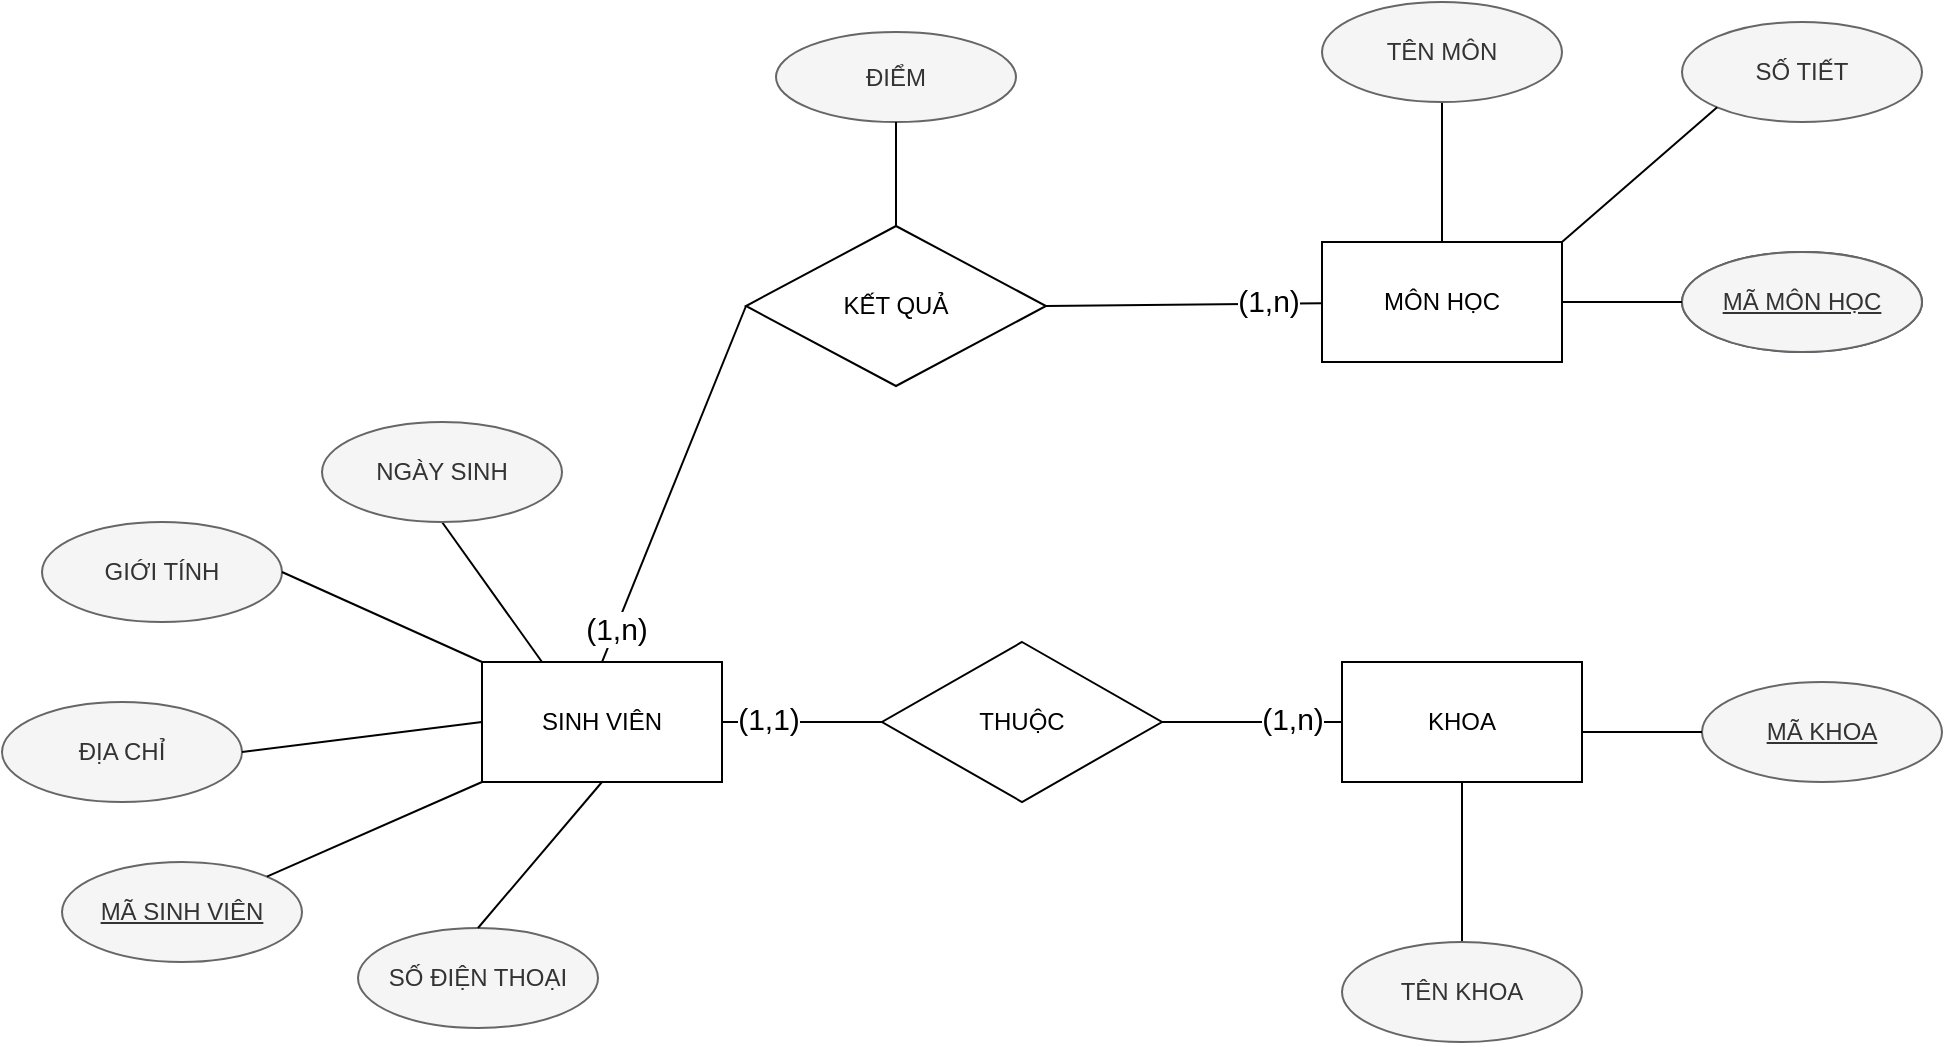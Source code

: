 <mxfile>
    <diagram id="HLIgxDecy3yWuj-dWiE-" name="Page-1">
        <mxGraphModel dx="2168" dy="690" grid="0" gridSize="10" guides="1" tooltips="1" connect="1" arrows="1" fold="1" page="1" pageScale="1" pageWidth="850" pageHeight="1400" math="0" shadow="0">
            <root>
                <mxCell id="0"/>
                <mxCell id="1" parent="0"/>
                <mxCell id="2" value="SINH VIÊN" style="rounded=0;whiteSpace=wrap;html=1;" parent="1" vertex="1">
                    <mxGeometry x="-240" y="780" width="120" height="60" as="geometry"/>
                </mxCell>
                <mxCell id="3" value="MÔN HỌC" style="rounded=0;whiteSpace=wrap;html=1;" parent="1" vertex="1">
                    <mxGeometry x="180" y="570" width="120" height="60" as="geometry"/>
                </mxCell>
                <mxCell id="4" value="KHOA" style="rounded=0;whiteSpace=wrap;html=1;" parent="1" vertex="1">
                    <mxGeometry x="190" y="780" width="120" height="60" as="geometry"/>
                </mxCell>
                <mxCell id="6" value="KẾT QUẢ" style="rhombus;whiteSpace=wrap;html=1;" parent="1" vertex="1">
                    <mxGeometry x="-108" y="562" width="150" height="80" as="geometry"/>
                </mxCell>
                <mxCell id="10" value="" style="endArrow=none;html=1;exitX=0.5;exitY=0;exitDx=0;exitDy=0;entryX=0;entryY=0.5;entryDx=0;entryDy=0;" parent="1" source="2" target="6" edge="1">
                    <mxGeometry width="50" height="50" relative="1" as="geometry">
                        <mxPoint x="30" y="800" as="sourcePoint"/>
                        <mxPoint x="80" y="750" as="targetPoint"/>
                    </mxGeometry>
                </mxCell>
                <mxCell id="48" value="(1,n)" style="edgeLabel;html=1;align=center;verticalAlign=middle;resizable=0;points=[];fontSize=15;" parent="10" vertex="1" connectable="0">
                    <mxGeometry x="-0.532" y="1" relative="1" as="geometry">
                        <mxPoint x="-9" y="25" as="offset"/>
                    </mxGeometry>
                </mxCell>
                <mxCell id="11" value="" style="endArrow=none;html=1;exitX=1;exitY=0.5;exitDx=0;exitDy=0;" parent="1" source="6" target="3" edge="1">
                    <mxGeometry width="50" height="50" relative="1" as="geometry">
                        <mxPoint x="30" y="800" as="sourcePoint"/>
                        <mxPoint x="80" y="750" as="targetPoint"/>
                    </mxGeometry>
                </mxCell>
                <mxCell id="50" value="(1,n)" style="edgeLabel;html=1;align=center;verticalAlign=middle;resizable=0;points=[];fontSize=15;" parent="11" vertex="1" connectable="0">
                    <mxGeometry x="0.734" relative="1" as="geometry">
                        <mxPoint x="-9" y="-2" as="offset"/>
                    </mxGeometry>
                </mxCell>
                <mxCell id="12" value="THUỘC" style="rhombus;whiteSpace=wrap;html=1;" parent="1" vertex="1">
                    <mxGeometry x="-40" y="770" width="140" height="80" as="geometry"/>
                </mxCell>
                <mxCell id="13" value="" style="endArrow=none;html=1;exitX=1;exitY=0.5;exitDx=0;exitDy=0;entryX=0;entryY=0.5;entryDx=0;entryDy=0;" parent="1" source="2" target="12" edge="1">
                    <mxGeometry width="50" height="50" relative="1" as="geometry">
                        <mxPoint x="30" y="800" as="sourcePoint"/>
                        <mxPoint x="80" y="750" as="targetPoint"/>
                    </mxGeometry>
                </mxCell>
                <mxCell id="15" value="" style="endArrow=none;html=1;exitX=1;exitY=0.5;exitDx=0;exitDy=0;entryX=0;entryY=0.5;entryDx=0;entryDy=0;" parent="1" source="12" target="4" edge="1">
                    <mxGeometry width="50" height="50" relative="1" as="geometry">
                        <mxPoint x="30" y="800" as="sourcePoint"/>
                        <mxPoint x="80" y="750" as="targetPoint"/>
                    </mxGeometry>
                </mxCell>
                <mxCell id="17" value="" style="endArrow=none;html=1;entryX=1;entryY=0.5;entryDx=0;entryDy=0;exitX=0;exitY=0.5;exitDx=0;exitDy=0;" parent="1" source="18" target="3" edge="1">
                    <mxGeometry width="50" height="50" relative="1" as="geometry">
                        <mxPoint x="240.8" y="670" as="sourcePoint"/>
                        <mxPoint x="80" y="750" as="targetPoint"/>
                    </mxGeometry>
                </mxCell>
                <mxCell id="18" value="ID" style="ellipse;whiteSpace=wrap;html=1;fillColor=#647687;fontColor=#ffffff;strokeColor=#314354;" parent="1" vertex="1">
                    <mxGeometry x="360" y="575" width="120" height="50" as="geometry"/>
                </mxCell>
                <mxCell id="20" value="" style="endArrow=none;html=1;exitX=0.5;exitY=1;exitDx=0;exitDy=0;entryX=0.5;entryY=0;entryDx=0;entryDy=0;" parent="1" source="21" target="3" edge="1">
                    <mxGeometry width="50" height="50" relative="1" as="geometry">
                        <mxPoint x="400.8" y="590" as="sourcePoint"/>
                        <mxPoint x="310" y="580" as="targetPoint"/>
                    </mxGeometry>
                </mxCell>
                <mxCell id="21" value="TÊN MÔN" style="ellipse;whiteSpace=wrap;html=1;fillColor=#f5f5f5;fontColor=#333333;strokeColor=#666666;" parent="1" vertex="1">
                    <mxGeometry x="180" y="450" width="120" height="50" as="geometry"/>
                </mxCell>
                <mxCell id="23" value="&lt;u&gt;MÃ MÔN HỌC&lt;/u&gt;" style="ellipse;whiteSpace=wrap;html=1;fillColor=#f5f5f5;fontColor=#333333;strokeColor=#666666;" parent="1" vertex="1">
                    <mxGeometry x="360" y="575" width="120" height="50" as="geometry"/>
                </mxCell>
                <mxCell id="24" value="" style="endArrow=none;html=1;entryX=1;entryY=0.5;entryDx=0;entryDy=0;exitX=0;exitY=0.5;exitDx=0;exitDy=0;" parent="1" source="23" edge="1">
                    <mxGeometry width="50" height="50" relative="1" as="geometry">
                        <mxPoint x="240.8" y="670" as="sourcePoint"/>
                        <mxPoint x="300" y="600" as="targetPoint"/>
                    </mxGeometry>
                </mxCell>
                <mxCell id="25" value="" style="endArrow=none;html=1;exitX=0.5;exitY=1;exitDx=0;exitDy=0;entryX=0.5;entryY=1;entryDx=0;entryDy=0;" parent="1" source="26" target="4" edge="1">
                    <mxGeometry width="50" height="50" relative="1" as="geometry">
                        <mxPoint x="410.8" y="805" as="sourcePoint"/>
                        <mxPoint x="250" y="785" as="targetPoint"/>
                    </mxGeometry>
                </mxCell>
                <mxCell id="26" value="TÊN KHOA" style="ellipse;whiteSpace=wrap;html=1;fillColor=#f5f5f5;fontColor=#333333;strokeColor=#666666;" parent="1" vertex="1">
                    <mxGeometry x="190" y="920" width="120" height="50" as="geometry"/>
                </mxCell>
                <mxCell id="27" value="&lt;u&gt;MÃ KHOA&lt;/u&gt;" style="ellipse;whiteSpace=wrap;html=1;fillColor=#f5f5f5;fontColor=#333333;strokeColor=#666666;" parent="1" vertex="1">
                    <mxGeometry x="370" y="790" width="120" height="50" as="geometry"/>
                </mxCell>
                <mxCell id="28" value="" style="endArrow=none;html=1;entryX=1;entryY=0.5;entryDx=0;entryDy=0;exitX=0;exitY=0.5;exitDx=0;exitDy=0;" parent="1" source="27" edge="1">
                    <mxGeometry width="50" height="50" relative="1" as="geometry">
                        <mxPoint x="250.8" y="885" as="sourcePoint"/>
                        <mxPoint x="310" y="815" as="targetPoint"/>
                    </mxGeometry>
                </mxCell>
                <mxCell id="32" value="&lt;span&gt;MÃ SINH VIÊN&lt;/span&gt;" style="ellipse;whiteSpace=wrap;html=1;fillColor=#f5f5f5;fontColor=#333333;strokeColor=#666666;fontStyle=4" parent="1" vertex="1">
                    <mxGeometry x="-450" y="880" width="120" height="50" as="geometry"/>
                </mxCell>
                <mxCell id="33" value="" style="endArrow=none;html=1;entryX=1;entryY=0;entryDx=0;entryDy=0;exitX=0;exitY=1;exitDx=0;exitDy=0;" parent="1" source="2" target="32" edge="1">
                    <mxGeometry width="50" height="50" relative="1" as="geometry">
                        <mxPoint x="-499.2" y="965" as="sourcePoint"/>
                        <mxPoint x="-440" y="895" as="targetPoint"/>
                    </mxGeometry>
                </mxCell>
                <mxCell id="34" value="" style="endArrow=none;html=1;exitX=0.5;exitY=1;exitDx=0;exitDy=0;entryX=0.25;entryY=0;entryDx=0;entryDy=0;" parent="1" source="35" target="2" edge="1">
                    <mxGeometry width="50" height="50" relative="1" as="geometry">
                        <mxPoint x="-79.2" y="800" as="sourcePoint"/>
                        <mxPoint x="-240" y="780" as="targetPoint"/>
                    </mxGeometry>
                </mxCell>
                <mxCell id="35" value="NGÀY SINH" style="ellipse;whiteSpace=wrap;html=1;fillColor=#f5f5f5;fontColor=#333333;strokeColor=#666666;" parent="1" vertex="1">
                    <mxGeometry x="-320" y="660" width="120" height="50" as="geometry"/>
                </mxCell>
                <mxCell id="36" value="GIỚI TÍNH" style="ellipse;whiteSpace=wrap;html=1;fillColor=#f5f5f5;fontColor=#333333;strokeColor=#666666;" parent="1" vertex="1">
                    <mxGeometry x="-460" y="710" width="120" height="50" as="geometry"/>
                </mxCell>
                <mxCell id="37" value="" style="endArrow=none;html=1;entryX=1;entryY=0.5;entryDx=0;entryDy=0;exitX=0;exitY=0;exitDx=0;exitDy=0;" parent="1" source="2" target="36" edge="1">
                    <mxGeometry width="50" height="50" relative="1" as="geometry">
                        <mxPoint x="-529.2" y="910" as="sourcePoint"/>
                        <mxPoint x="-470" y="840" as="targetPoint"/>
                    </mxGeometry>
                </mxCell>
                <mxCell id="38" value="ĐỊA CHỈ" style="ellipse;whiteSpace=wrap;html=1;fillColor=#f5f5f5;fontColor=#333333;strokeColor=#666666;" parent="1" vertex="1">
                    <mxGeometry x="-480" y="800" width="120" height="50" as="geometry"/>
                </mxCell>
                <mxCell id="39" value="" style="endArrow=none;html=1;entryX=0;entryY=0.5;entryDx=0;entryDy=0;exitX=1;exitY=0.5;exitDx=0;exitDy=0;" parent="1" source="38" target="2" edge="1">
                    <mxGeometry width="50" height="50" relative="1" as="geometry">
                        <mxPoint x="-420" y="830" as="sourcePoint"/>
                        <mxPoint x="-370" y="780" as="targetPoint"/>
                    </mxGeometry>
                </mxCell>
                <mxCell id="40" value="SỐ ĐIỆN THOẠI" style="ellipse;whiteSpace=wrap;html=1;fillColor=#f5f5f5;fontColor=#333333;strokeColor=#666666;" parent="1" vertex="1">
                    <mxGeometry x="-302" y="913" width="120" height="50" as="geometry"/>
                </mxCell>
                <mxCell id="41" value="" style="endArrow=none;html=1;entryX=0.5;entryY=1;entryDx=0;entryDy=0;exitX=0.5;exitY=0;exitDx=0;exitDy=0;" parent="1" source="40" target="2" edge="1">
                    <mxGeometry width="50" height="50" relative="1" as="geometry">
                        <mxPoint x="-260" y="850" as="sourcePoint"/>
                        <mxPoint x="-210" y="800" as="targetPoint"/>
                    </mxGeometry>
                </mxCell>
                <mxCell id="42" value="SỐ TIẾT" style="ellipse;whiteSpace=wrap;html=1;fillColor=#f5f5f5;fontColor=#333333;strokeColor=#666666;" parent="1" vertex="1">
                    <mxGeometry x="360" y="460" width="120" height="50" as="geometry"/>
                </mxCell>
                <mxCell id="43" value="" style="endArrow=none;html=1;entryX=0;entryY=1;entryDx=0;entryDy=0;exitX=1;exitY=0;exitDx=0;exitDy=0;" parent="1" source="3" target="42" edge="1">
                    <mxGeometry width="50" height="50" relative="1" as="geometry">
                        <mxPoint x="160" y="770" as="sourcePoint"/>
                        <mxPoint x="210" y="720" as="targetPoint"/>
                    </mxGeometry>
                </mxCell>
                <mxCell id="44" value="ĐIỂM" style="ellipse;whiteSpace=wrap;html=1;fillColor=#f5f5f5;fontColor=#333333;strokeColor=#666666;" parent="1" vertex="1">
                    <mxGeometry x="-93" y="465" width="120" height="45" as="geometry"/>
                </mxCell>
                <mxCell id="45" value="" style="endArrow=none;html=1;entryX=0.5;entryY=1;entryDx=0;entryDy=0;exitX=0.5;exitY=0;exitDx=0;exitDy=0;" parent="1" source="6" target="44" edge="1">
                    <mxGeometry width="50" height="50" relative="1" as="geometry">
                        <mxPoint x="160" y="770" as="sourcePoint"/>
                        <mxPoint x="210" y="720" as="targetPoint"/>
                    </mxGeometry>
                </mxCell>
                <mxCell id="52" value="(1,n)" style="edgeLabel;html=1;align=center;verticalAlign=middle;resizable=0;points=[];fontSize=15;" parent="1" vertex="1" connectable="0">
                    <mxGeometry x="99.995" y="772.002" as="geometry">
                        <mxPoint x="65" y="36" as="offset"/>
                    </mxGeometry>
                </mxCell>
                <mxCell id="53" value="(1,1)" style="edgeLabel;html=1;align=center;verticalAlign=middle;resizable=0;points=[];fontSize=15;" parent="1" vertex="1" connectable="0">
                    <mxGeometry x="-162.005" y="772.002" as="geometry">
                        <mxPoint x="65" y="36" as="offset"/>
                    </mxGeometry>
                </mxCell>
            </root>
        </mxGraphModel>
    </diagram>
</mxfile>